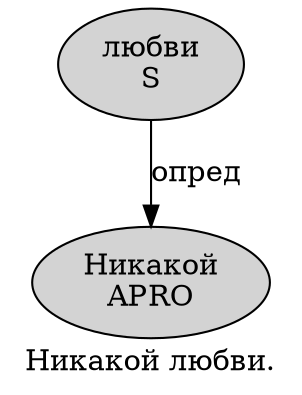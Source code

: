 digraph SENTENCE_3196 {
	graph [label="Никакой любви."]
	node [style=filled]
		0 [label="Никакой
APRO" color="" fillcolor=lightgray penwidth=1 shape=ellipse]
		1 [label="любви
S" color="" fillcolor=lightgray penwidth=1 shape=ellipse]
			1 -> 0 [label="опред"]
}